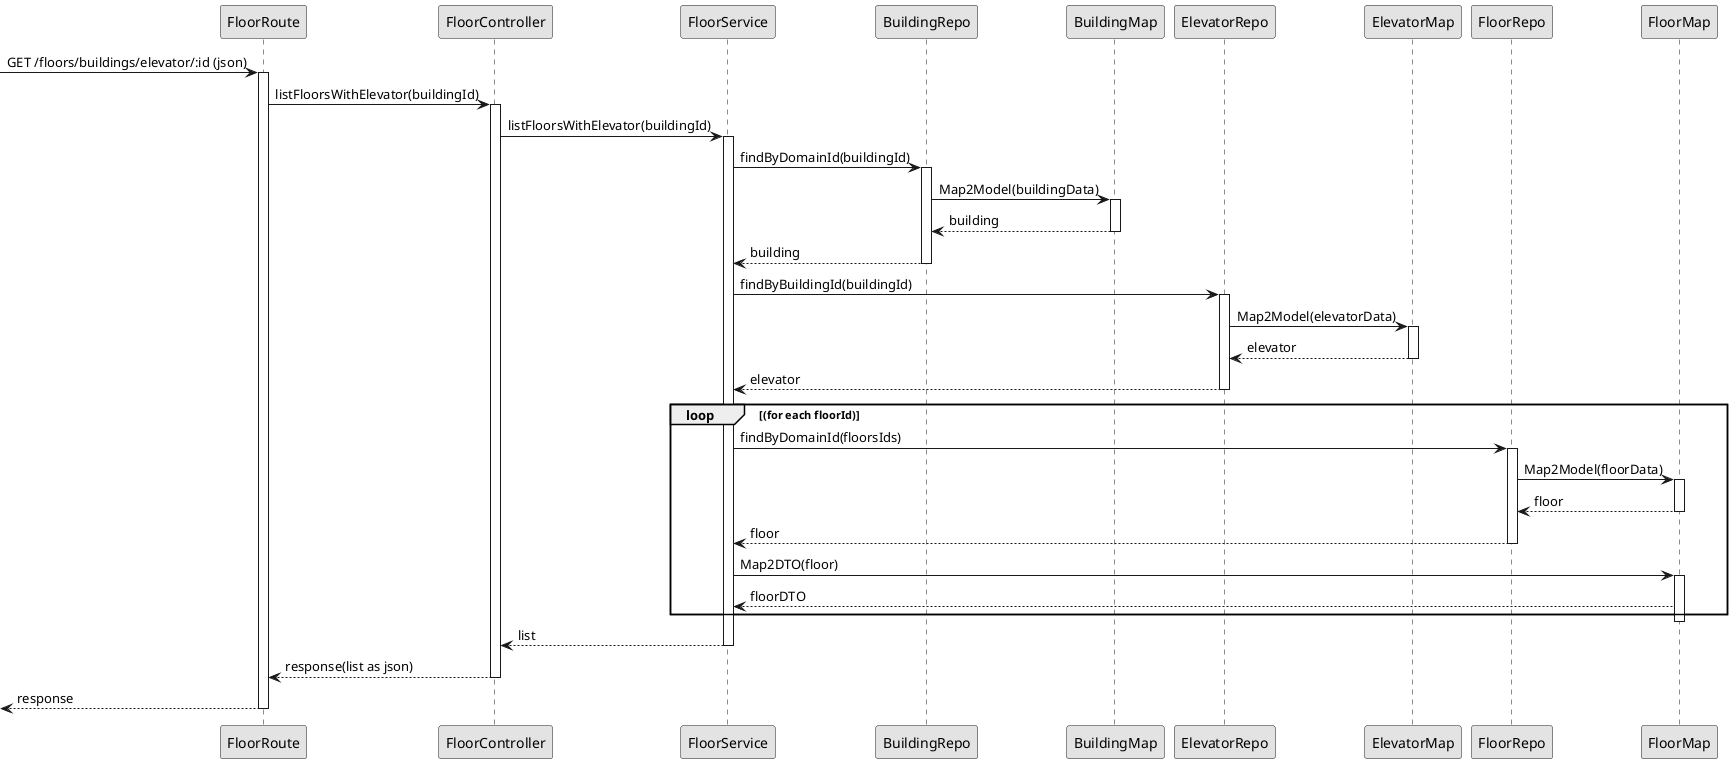 @startuml
'http://plantuml.com/skinparam.html
skinparam monochrome true
skinparam packageStyle rect
skinparam shadowing false

participant FloorRoute as route
participant FloorController as controller
participant FloorService as service
participant BuildingRepo as repoBuilding
participant BuildingMap as mapBuilding
participant ElevatorRepo as repoElevator
participant ElevatorMap as mapElevator
participant FloorRepo as repoFloor
participant FloorMap as mapFloor

-> route: GET /floors/buildings/elevator/:id (json)
activate route
 route -> controller: listFloorsWithElevator(buildingId)
 activate controller
  controller -> service: listFloorsWithElevator(buildingId)
  activate service
   service -> repoBuilding: findByDomainId(buildingId)
   activate repoBuilding
    repoBuilding -> mapBuilding: Map2Model(buildingData)
    activate mapBuilding
     mapBuilding --> repoBuilding: building
     deactivate
    repoBuilding --> service: building
    deactivate
   service -> repoElevator: findByBuildingId(buildingId)
   activate repoElevator
    repoElevator -> mapElevator: Map2Model(elevatorData)
    activate mapElevator
     mapElevator --> repoElevator: elevator
     deactivate
    repoElevator --> service: elevator
    deactivate
   loop (for each floorId)
    service -> repoFloor: findByDomainId(floorsIds)
    activate repoFloor
     repoFloor -> mapFloor: Map2Model(floorData)
     activate mapFloor
      mapFloor --> repoFloor: floor
      deactivate
     repoFloor --> service: floor
     deactivate
    service -> mapFloor: Map2DTO(floor)
    activate mapFloor
     mapFloor --> service: floorDTO
    end loop
     deactivate
    service --> controller: list
    deactivate
   controller --> route: response(list as json)
   deactivate
  <-- route: response
  deactivate
@enduml